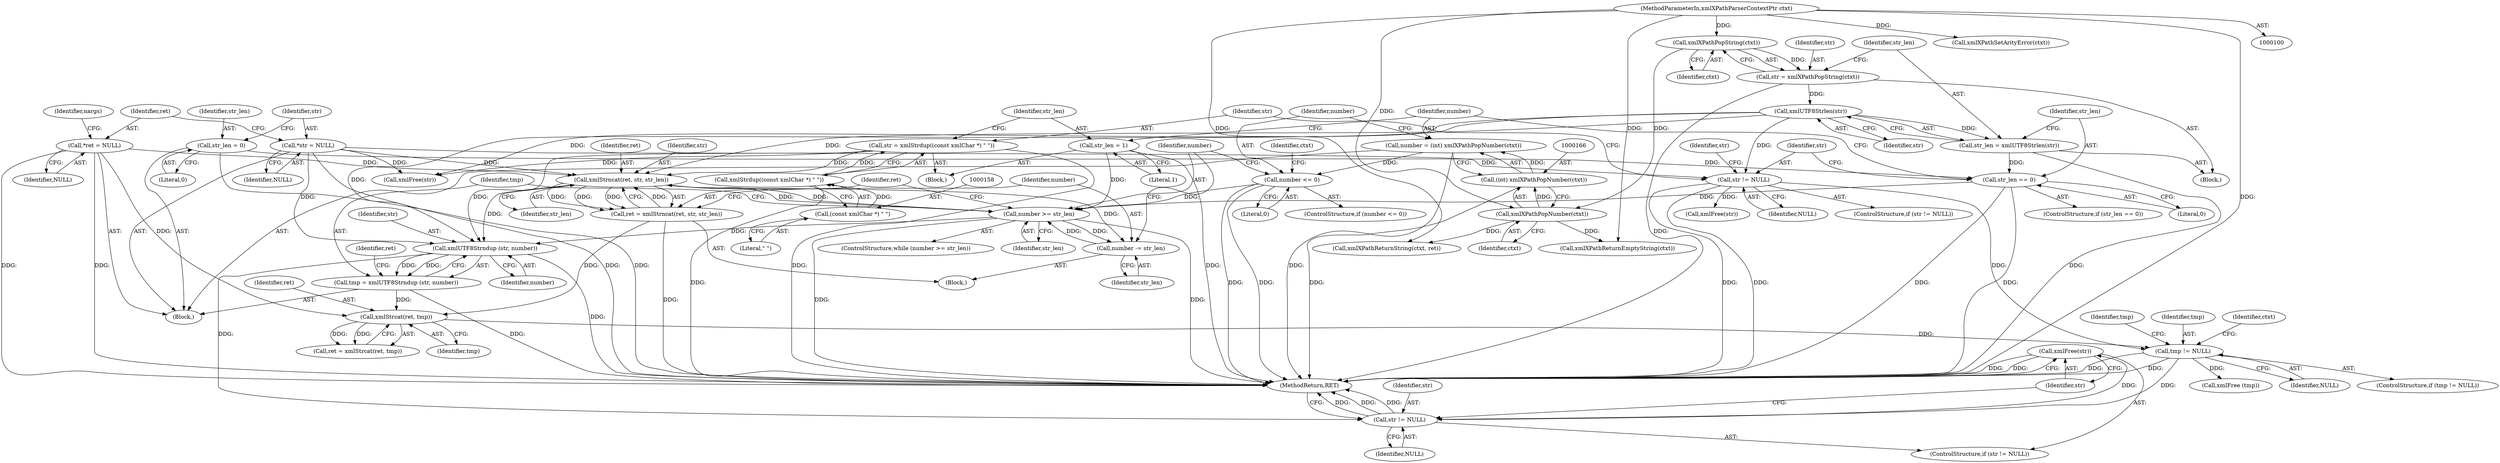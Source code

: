 digraph "1_Chrome_96dbafe288dbe2f0cc45fa3c39daf6d0c37acbab_9@pointer" {
"1000216" [label="(Call,xmlFree(str))"];
"1000213" [label="(Call,str != NULL)"];
"1000195" [label="(Call,xmlUTF8Strndup (str, number))"];
"1000186" [label="(Call,xmlStrncat(ret, str, str_len))"];
"1000184" [label="(Call,ret = xmlStrncat(ret, str, str_len))"];
"1000114" [label="(Call,*ret = NULL)"];
"1000141" [label="(Call,xmlUTF8Strlen(str))"];
"1000135" [label="(Call,str = xmlXPathPopString(ctxt))"];
"1000137" [label="(Call,xmlXPathPopString(ctxt))"];
"1000101" [label="(MethodParameterIn,xmlXPathParserContextPtr ctxt)"];
"1000154" [label="(Call,str = xmlStrdup((const xmlChar *) \" \"))"];
"1000156" [label="(Call,xmlStrdup((const xmlChar *) \" \"))"];
"1000157" [label="(Call,(const xmlChar *) \" \")"];
"1000110" [label="(Call,*str = NULL)"];
"1000180" [label="(Call,number >= str_len)"];
"1000190" [label="(Call,number -= str_len)"];
"1000170" [label="(Call,number <= 0)"];
"1000163" [label="(Call,number = (int) xmlXPathPopNumber(ctxt))"];
"1000165" [label="(Call,(int) xmlXPathPopNumber(ctxt))"];
"1000167" [label="(Call,xmlXPathPopNumber(ctxt))"];
"1000144" [label="(Call,str_len == 0)"];
"1000106" [label="(Call,str_len = 0)"];
"1000139" [label="(Call,str_len = xmlUTF8Strlen(str))"];
"1000160" [label="(Call,str_len = 1)"];
"1000204" [label="(Call,tmp != NULL)"];
"1000200" [label="(Call,xmlStrcat(ret, tmp))"];
"1000193" [label="(Call,tmp = xmlUTF8Strndup (str, number))"];
"1000149" [label="(Call,str != NULL)"];
"1000195" [label="(Call,xmlUTF8Strndup (str, number))"];
"1000143" [label="(ControlStructure,if (str_len == 0))"];
"1000115" [label="(Identifier,ret)"];
"1000202" [label="(Identifier,tmp)"];
"1000191" [label="(Identifier,number)"];
"1000200" [label="(Call,xmlStrcat(ret, tmp))"];
"1000164" [label="(Identifier,number)"];
"1000187" [label="(Identifier,ret)"];
"1000135" [label="(Call,str = xmlXPathPopString(ctxt))"];
"1000214" [label="(Identifier,str)"];
"1000111" [label="(Identifier,str)"];
"1000155" [label="(Identifier,str)"];
"1000203" [label="(ControlStructure,if (tmp != NULL))"];
"1000176" [label="(Call,xmlFree(str))"];
"1000190" [label="(Call,number -= str_len)"];
"1000140" [label="(Identifier,str_len)"];
"1000146" [label="(Literal,0)"];
"1000114" [label="(Call,*ret = NULL)"];
"1000127" [label="(Call,xmlXPathSetArityError(ctxt))"];
"1000106" [label="(Call,str_len = 0)"];
"1000145" [label="(Identifier,str_len)"];
"1000189" [label="(Identifier,str_len)"];
"1000198" [label="(Call,ret = xmlStrcat(ret, tmp))"];
"1000186" [label="(Call,xmlStrncat(ret, str, str_len))"];
"1000197" [label="(Identifier,number)"];
"1000160" [label="(Call,str_len = 1)"];
"1000152" [label="(Call,xmlFree(str))"];
"1000182" [label="(Identifier,str_len)"];
"1000156" [label="(Call,xmlStrdup((const xmlChar *) \" \"))"];
"1000180" [label="(Call,number >= str_len)"];
"1000212" [label="(ControlStructure,if (str != NULL))"];
"1000144" [label="(Call,str_len == 0)"];
"1000165" [label="(Call,(int) xmlXPathPopNumber(ctxt))"];
"1000192" [label="(Identifier,str_len)"];
"1000218" [label="(MethodReturn,RET)"];
"1000121" [label="(Identifier,nargs)"];
"1000194" [label="(Identifier,tmp)"];
"1000215" [label="(Identifier,NULL)"];
"1000179" [label="(ControlStructure,while (number >= str_len))"];
"1000137" [label="(Call,xmlXPathPopString(ctxt))"];
"1000159" [label="(Literal,\" \")"];
"1000162" [label="(Literal,1)"];
"1000175" [label="(Identifier,ctxt)"];
"1000103" [label="(Block,)"];
"1000107" [label="(Identifier,str_len)"];
"1000151" [label="(Identifier,NULL)"];
"1000205" [label="(Identifier,tmp)"];
"1000217" [label="(Identifier,str)"];
"1000157" [label="(Call,(const xmlChar *) \" \")"];
"1000171" [label="(Identifier,number)"];
"1000150" [label="(Identifier,str)"];
"1000169" [label="(ControlStructure,if (number <= 0))"];
"1000134" [label="(Block,)"];
"1000209" [label="(Call,xmlXPathReturnString(ctxt, ret))"];
"1000201" [label="(Identifier,ret)"];
"1000204" [label="(Call,tmp != NULL)"];
"1000196" [label="(Identifier,str)"];
"1000174" [label="(Call,xmlXPathReturnEmptyString(ctxt))"];
"1000206" [label="(Identifier,NULL)"];
"1000141" [label="(Call,xmlUTF8Strlen(str))"];
"1000188" [label="(Identifier,str)"];
"1000184" [label="(Call,ret = xmlStrncat(ret, str, str_len))"];
"1000110" [label="(Call,*str = NULL)"];
"1000148" [label="(ControlStructure,if (str != NULL))"];
"1000167" [label="(Call,xmlXPathPopNumber(ctxt))"];
"1000101" [label="(MethodParameterIn,xmlXPathParserContextPtr ctxt)"];
"1000210" [label="(Identifier,ctxt)"];
"1000199" [label="(Identifier,ret)"];
"1000139" [label="(Call,str_len = xmlUTF8Strlen(str))"];
"1000112" [label="(Identifier,NULL)"];
"1000161" [label="(Identifier,str_len)"];
"1000216" [label="(Call,xmlFree(str))"];
"1000207" [label="(Call,xmlFree (tmp))"];
"1000136" [label="(Identifier,str)"];
"1000163" [label="(Call,number = (int) xmlXPathPopNumber(ctxt))"];
"1000108" [label="(Literal,0)"];
"1000116" [label="(Identifier,NULL)"];
"1000170" [label="(Call,number <= 0)"];
"1000142" [label="(Identifier,str)"];
"1000208" [label="(Identifier,tmp)"];
"1000153" [label="(Identifier,str)"];
"1000183" [label="(Block,)"];
"1000213" [label="(Call,str != NULL)"];
"1000181" [label="(Identifier,number)"];
"1000168" [label="(Identifier,ctxt)"];
"1000185" [label="(Identifier,ret)"];
"1000154" [label="(Call,str = xmlStrdup((const xmlChar *) \" \"))"];
"1000138" [label="(Identifier,ctxt)"];
"1000149" [label="(Call,str != NULL)"];
"1000193" [label="(Call,tmp = xmlUTF8Strndup (str, number))"];
"1000147" [label="(Block,)"];
"1000172" [label="(Literal,0)"];
"1000216" -> "1000212"  [label="AST: "];
"1000216" -> "1000217"  [label="CFG: "];
"1000217" -> "1000216"  [label="AST: "];
"1000218" -> "1000216"  [label="CFG: "];
"1000216" -> "1000218"  [label="DDG: "];
"1000216" -> "1000218"  [label="DDG: "];
"1000213" -> "1000216"  [label="DDG: "];
"1000213" -> "1000212"  [label="AST: "];
"1000213" -> "1000215"  [label="CFG: "];
"1000214" -> "1000213"  [label="AST: "];
"1000215" -> "1000213"  [label="AST: "];
"1000217" -> "1000213"  [label="CFG: "];
"1000218" -> "1000213"  [label="CFG: "];
"1000213" -> "1000218"  [label="DDG: "];
"1000213" -> "1000218"  [label="DDG: "];
"1000213" -> "1000218"  [label="DDG: "];
"1000195" -> "1000213"  [label="DDG: "];
"1000204" -> "1000213"  [label="DDG: "];
"1000195" -> "1000193"  [label="AST: "];
"1000195" -> "1000197"  [label="CFG: "];
"1000196" -> "1000195"  [label="AST: "];
"1000197" -> "1000195"  [label="AST: "];
"1000193" -> "1000195"  [label="CFG: "];
"1000195" -> "1000218"  [label="DDG: "];
"1000195" -> "1000193"  [label="DDG: "];
"1000195" -> "1000193"  [label="DDG: "];
"1000186" -> "1000195"  [label="DDG: "];
"1000141" -> "1000195"  [label="DDG: "];
"1000154" -> "1000195"  [label="DDG: "];
"1000110" -> "1000195"  [label="DDG: "];
"1000180" -> "1000195"  [label="DDG: "];
"1000186" -> "1000184"  [label="AST: "];
"1000186" -> "1000189"  [label="CFG: "];
"1000187" -> "1000186"  [label="AST: "];
"1000188" -> "1000186"  [label="AST: "];
"1000189" -> "1000186"  [label="AST: "];
"1000184" -> "1000186"  [label="CFG: "];
"1000186" -> "1000180"  [label="DDG: "];
"1000186" -> "1000184"  [label="DDG: "];
"1000186" -> "1000184"  [label="DDG: "];
"1000186" -> "1000184"  [label="DDG: "];
"1000184" -> "1000186"  [label="DDG: "];
"1000114" -> "1000186"  [label="DDG: "];
"1000141" -> "1000186"  [label="DDG: "];
"1000154" -> "1000186"  [label="DDG: "];
"1000110" -> "1000186"  [label="DDG: "];
"1000180" -> "1000186"  [label="DDG: "];
"1000186" -> "1000190"  [label="DDG: "];
"1000184" -> "1000183"  [label="AST: "];
"1000185" -> "1000184"  [label="AST: "];
"1000191" -> "1000184"  [label="CFG: "];
"1000184" -> "1000218"  [label="DDG: "];
"1000184" -> "1000200"  [label="DDG: "];
"1000114" -> "1000103"  [label="AST: "];
"1000114" -> "1000116"  [label="CFG: "];
"1000115" -> "1000114"  [label="AST: "];
"1000116" -> "1000114"  [label="AST: "];
"1000121" -> "1000114"  [label="CFG: "];
"1000114" -> "1000218"  [label="DDG: "];
"1000114" -> "1000218"  [label="DDG: "];
"1000114" -> "1000200"  [label="DDG: "];
"1000141" -> "1000139"  [label="AST: "];
"1000141" -> "1000142"  [label="CFG: "];
"1000142" -> "1000141"  [label="AST: "];
"1000139" -> "1000141"  [label="CFG: "];
"1000141" -> "1000139"  [label="DDG: "];
"1000135" -> "1000141"  [label="DDG: "];
"1000141" -> "1000149"  [label="DDG: "];
"1000141" -> "1000176"  [label="DDG: "];
"1000135" -> "1000134"  [label="AST: "];
"1000135" -> "1000137"  [label="CFG: "];
"1000136" -> "1000135"  [label="AST: "];
"1000137" -> "1000135"  [label="AST: "];
"1000140" -> "1000135"  [label="CFG: "];
"1000135" -> "1000218"  [label="DDG: "];
"1000137" -> "1000135"  [label="DDG: "];
"1000137" -> "1000138"  [label="CFG: "];
"1000138" -> "1000137"  [label="AST: "];
"1000101" -> "1000137"  [label="DDG: "];
"1000137" -> "1000167"  [label="DDG: "];
"1000101" -> "1000100"  [label="AST: "];
"1000101" -> "1000218"  [label="DDG: "];
"1000101" -> "1000127"  [label="DDG: "];
"1000101" -> "1000167"  [label="DDG: "];
"1000101" -> "1000174"  [label="DDG: "];
"1000101" -> "1000209"  [label="DDG: "];
"1000154" -> "1000147"  [label="AST: "];
"1000154" -> "1000156"  [label="CFG: "];
"1000155" -> "1000154"  [label="AST: "];
"1000156" -> "1000154"  [label="AST: "];
"1000161" -> "1000154"  [label="CFG: "];
"1000154" -> "1000218"  [label="DDG: "];
"1000156" -> "1000154"  [label="DDG: "];
"1000154" -> "1000176"  [label="DDG: "];
"1000156" -> "1000157"  [label="CFG: "];
"1000157" -> "1000156"  [label="AST: "];
"1000156" -> "1000218"  [label="DDG: "];
"1000157" -> "1000156"  [label="DDG: "];
"1000157" -> "1000159"  [label="CFG: "];
"1000158" -> "1000157"  [label="AST: "];
"1000159" -> "1000157"  [label="AST: "];
"1000110" -> "1000103"  [label="AST: "];
"1000110" -> "1000112"  [label="CFG: "];
"1000111" -> "1000110"  [label="AST: "];
"1000112" -> "1000110"  [label="AST: "];
"1000115" -> "1000110"  [label="CFG: "];
"1000110" -> "1000218"  [label="DDG: "];
"1000110" -> "1000149"  [label="DDG: "];
"1000110" -> "1000176"  [label="DDG: "];
"1000180" -> "1000179"  [label="AST: "];
"1000180" -> "1000182"  [label="CFG: "];
"1000181" -> "1000180"  [label="AST: "];
"1000182" -> "1000180"  [label="AST: "];
"1000185" -> "1000180"  [label="CFG: "];
"1000194" -> "1000180"  [label="CFG: "];
"1000180" -> "1000218"  [label="DDG: "];
"1000180" -> "1000218"  [label="DDG: "];
"1000190" -> "1000180"  [label="DDG: "];
"1000170" -> "1000180"  [label="DDG: "];
"1000144" -> "1000180"  [label="DDG: "];
"1000160" -> "1000180"  [label="DDG: "];
"1000180" -> "1000190"  [label="DDG: "];
"1000190" -> "1000183"  [label="AST: "];
"1000190" -> "1000192"  [label="CFG: "];
"1000191" -> "1000190"  [label="AST: "];
"1000192" -> "1000190"  [label="AST: "];
"1000181" -> "1000190"  [label="CFG: "];
"1000170" -> "1000169"  [label="AST: "];
"1000170" -> "1000172"  [label="CFG: "];
"1000171" -> "1000170"  [label="AST: "];
"1000172" -> "1000170"  [label="AST: "];
"1000175" -> "1000170"  [label="CFG: "];
"1000181" -> "1000170"  [label="CFG: "];
"1000170" -> "1000218"  [label="DDG: "];
"1000170" -> "1000218"  [label="DDG: "];
"1000163" -> "1000170"  [label="DDG: "];
"1000163" -> "1000103"  [label="AST: "];
"1000163" -> "1000165"  [label="CFG: "];
"1000164" -> "1000163"  [label="AST: "];
"1000165" -> "1000163"  [label="AST: "];
"1000171" -> "1000163"  [label="CFG: "];
"1000163" -> "1000218"  [label="DDG: "];
"1000165" -> "1000163"  [label="DDG: "];
"1000165" -> "1000167"  [label="CFG: "];
"1000166" -> "1000165"  [label="AST: "];
"1000167" -> "1000165"  [label="AST: "];
"1000165" -> "1000218"  [label="DDG: "];
"1000167" -> "1000165"  [label="DDG: "];
"1000167" -> "1000168"  [label="CFG: "];
"1000168" -> "1000167"  [label="AST: "];
"1000167" -> "1000174"  [label="DDG: "];
"1000167" -> "1000209"  [label="DDG: "];
"1000144" -> "1000143"  [label="AST: "];
"1000144" -> "1000146"  [label="CFG: "];
"1000145" -> "1000144"  [label="AST: "];
"1000146" -> "1000144"  [label="AST: "];
"1000150" -> "1000144"  [label="CFG: "];
"1000164" -> "1000144"  [label="CFG: "];
"1000144" -> "1000218"  [label="DDG: "];
"1000144" -> "1000218"  [label="DDG: "];
"1000106" -> "1000144"  [label="DDG: "];
"1000139" -> "1000144"  [label="DDG: "];
"1000106" -> "1000103"  [label="AST: "];
"1000106" -> "1000108"  [label="CFG: "];
"1000107" -> "1000106"  [label="AST: "];
"1000108" -> "1000106"  [label="AST: "];
"1000111" -> "1000106"  [label="CFG: "];
"1000106" -> "1000218"  [label="DDG: "];
"1000139" -> "1000134"  [label="AST: "];
"1000140" -> "1000139"  [label="AST: "];
"1000145" -> "1000139"  [label="CFG: "];
"1000139" -> "1000218"  [label="DDG: "];
"1000160" -> "1000147"  [label="AST: "];
"1000160" -> "1000162"  [label="CFG: "];
"1000161" -> "1000160"  [label="AST: "];
"1000162" -> "1000160"  [label="AST: "];
"1000164" -> "1000160"  [label="CFG: "];
"1000160" -> "1000218"  [label="DDG: "];
"1000204" -> "1000203"  [label="AST: "];
"1000204" -> "1000206"  [label="CFG: "];
"1000205" -> "1000204"  [label="AST: "];
"1000206" -> "1000204"  [label="AST: "];
"1000208" -> "1000204"  [label="CFG: "];
"1000210" -> "1000204"  [label="CFG: "];
"1000204" -> "1000218"  [label="DDG: "];
"1000204" -> "1000218"  [label="DDG: "];
"1000200" -> "1000204"  [label="DDG: "];
"1000149" -> "1000204"  [label="DDG: "];
"1000204" -> "1000207"  [label="DDG: "];
"1000200" -> "1000198"  [label="AST: "];
"1000200" -> "1000202"  [label="CFG: "];
"1000201" -> "1000200"  [label="AST: "];
"1000202" -> "1000200"  [label="AST: "];
"1000198" -> "1000200"  [label="CFG: "];
"1000200" -> "1000198"  [label="DDG: "];
"1000200" -> "1000198"  [label="DDG: "];
"1000193" -> "1000200"  [label="DDG: "];
"1000193" -> "1000103"  [label="AST: "];
"1000194" -> "1000193"  [label="AST: "];
"1000199" -> "1000193"  [label="CFG: "];
"1000193" -> "1000218"  [label="DDG: "];
"1000149" -> "1000148"  [label="AST: "];
"1000149" -> "1000151"  [label="CFG: "];
"1000150" -> "1000149"  [label="AST: "];
"1000151" -> "1000149"  [label="AST: "];
"1000153" -> "1000149"  [label="CFG: "];
"1000155" -> "1000149"  [label="CFG: "];
"1000149" -> "1000218"  [label="DDG: "];
"1000149" -> "1000218"  [label="DDG: "];
"1000149" -> "1000152"  [label="DDG: "];
}
